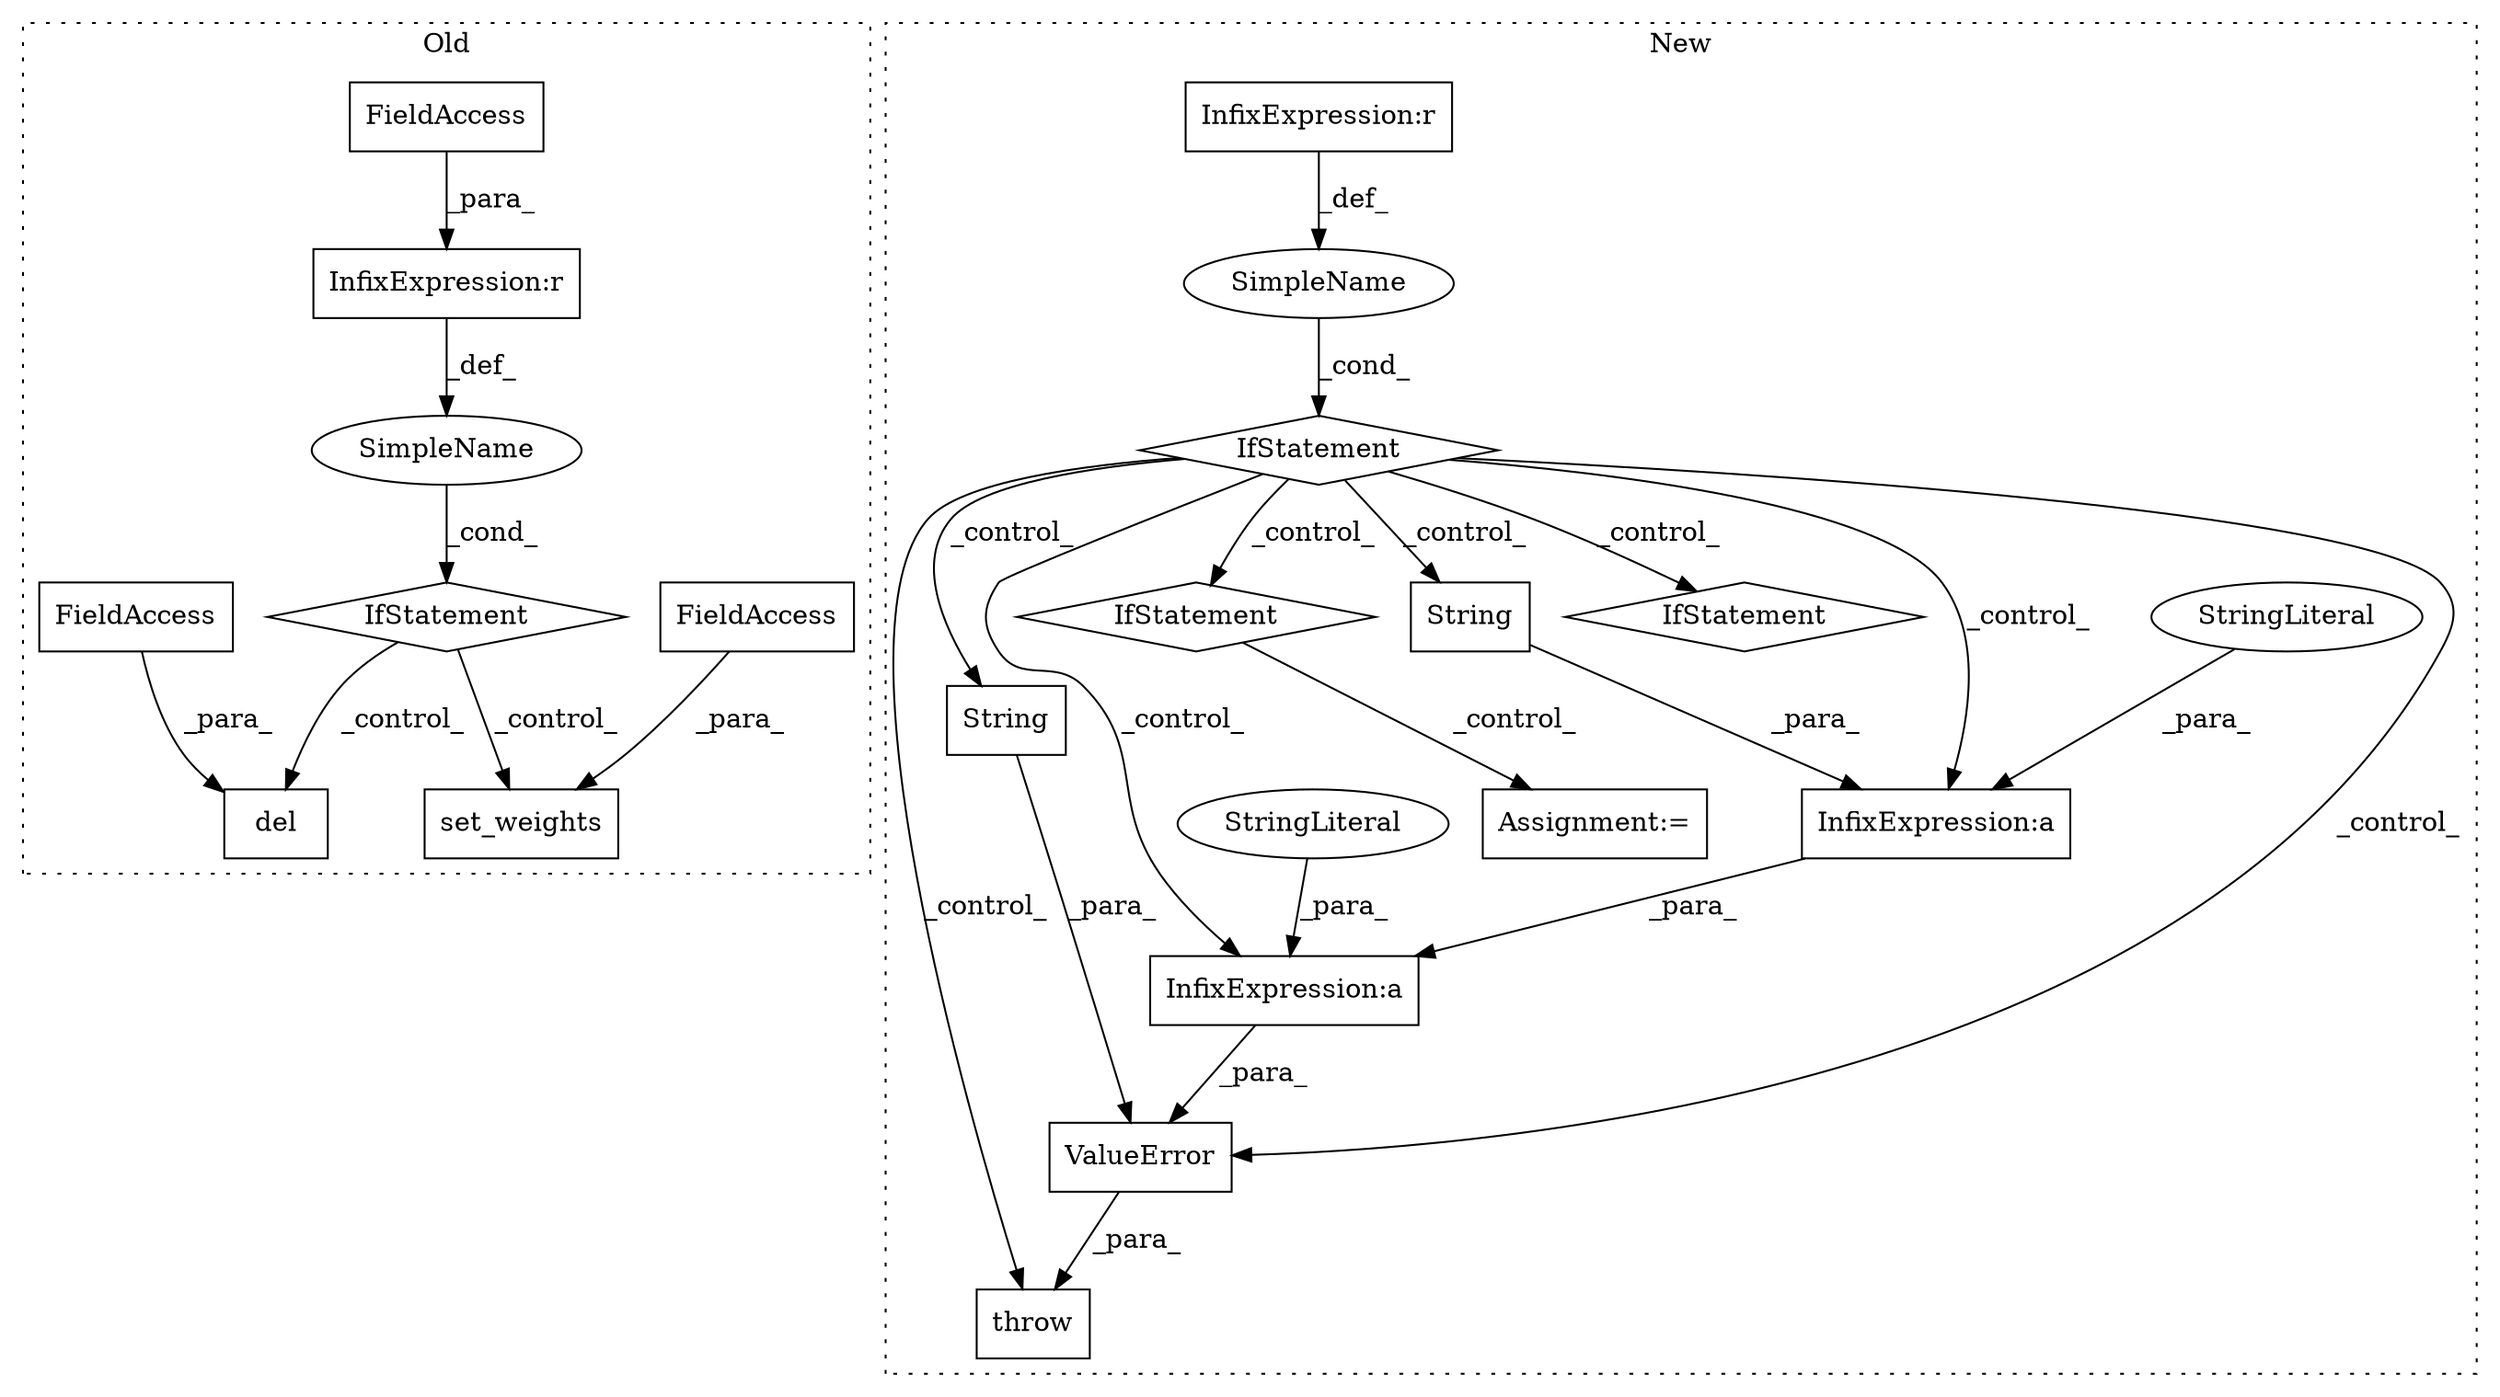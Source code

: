 digraph G {
subgraph cluster0 {
1 [label="del" a="32" s="1612,1636" l="4,1" shape="box"];
6 [label="FieldAccess" a="22" s="1616" l="20" shape="box"];
7 [label="SimpleName" a="42" s="" l="" shape="ellipse"];
8 [label="set_weights" a="32" s="1571,1603" l="12,1" shape="box"];
10 [label="FieldAccess" a="22" s="1583" l="20" shape="box"];
11 [label="IfStatement" a="25" s="1524,1556" l="4,2" shape="diamond"];
12 [label="InfixExpression:r" a="27" s="1548" l="4" shape="box"];
13 [label="FieldAccess" a="22" s="1528" l="20" shape="box"];
label = "Old";
style="dotted";
}
subgraph cluster1 {
2 [label="ValueError" a="32" s="1471,1640" l="11,1" shape="box"];
3 [label="IfStatement" a="25" s="1440,1455" l="4,2" shape="diamond"];
4 [label="SimpleName" a="42" s="" l="" shape="ellipse"];
5 [label="throw" a="53" s="1465" l="6" shape="box"];
9 [label="InfixExpression:r" a="27" s="1447" l="4" shape="box"];
14 [label="String" a="32" s="1614,1632" l="7,1" shape="box"];
15 [label="IfStatement" a="25" s="1946,1960" l="4,2" shape="diamond"];
16 [label="Assignment:=" a="7" s="2111" l="1" shape="box"];
17 [label="IfStatement" a="25" s="1769,1784" l="4,2" shape="diamond"];
18 [label="String" a="32" s="1495,1511" l="7,1" shape="box"];
19 [label="InfixExpression:a" a="27" s="1492" l="3" shape="box"];
20 [label="InfixExpression:a" a="27" s="1513" l="3" shape="box"];
21 [label="StringLiteral" a="45" s="1516" l="94" shape="ellipse"];
22 [label="StringLiteral" a="45" s="1485" l="7" shape="ellipse"];
label = "New";
style="dotted";
}
2 -> 5 [label="_para_"];
3 -> 14 [label="_control_"];
3 -> 2 [label="_control_"];
3 -> 17 [label="_control_"];
3 -> 15 [label="_control_"];
3 -> 18 [label="_control_"];
3 -> 20 [label="_control_"];
3 -> 5 [label="_control_"];
3 -> 19 [label="_control_"];
4 -> 3 [label="_cond_"];
6 -> 1 [label="_para_"];
7 -> 11 [label="_cond_"];
9 -> 4 [label="_def_"];
10 -> 8 [label="_para_"];
11 -> 8 [label="_control_"];
11 -> 1 [label="_control_"];
12 -> 7 [label="_def_"];
13 -> 12 [label="_para_"];
14 -> 2 [label="_para_"];
15 -> 16 [label="_control_"];
18 -> 19 [label="_para_"];
19 -> 20 [label="_para_"];
20 -> 2 [label="_para_"];
21 -> 20 [label="_para_"];
22 -> 19 [label="_para_"];
}